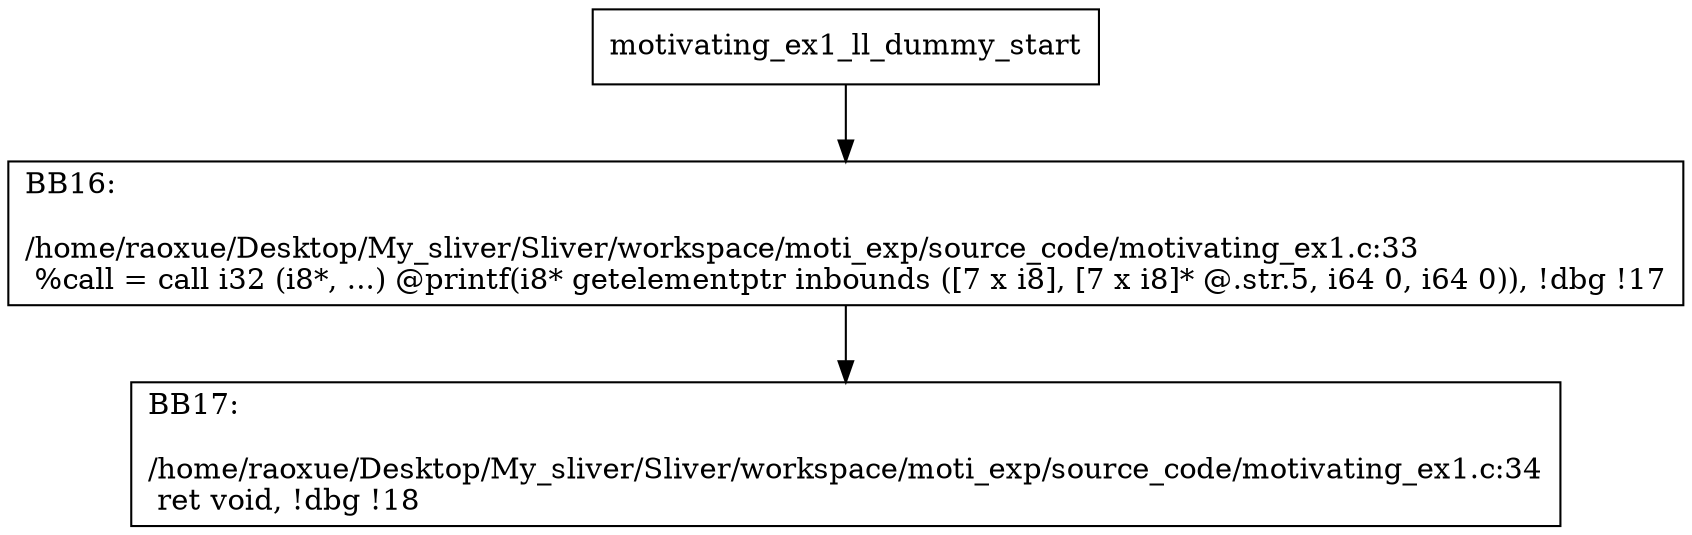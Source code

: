 digraph "CFG for'motivating_ex1_ll_dummy' function" {
	BBmotivating_ex1_ll_dummy_start[shape=record,label="{motivating_ex1_ll_dummy_start}"];
	BBmotivating_ex1_ll_dummy_start-> motivating_ex1_ll_dummyBB16;
	motivating_ex1_ll_dummyBB16 [shape=record, label="{BB16:\l\l/home/raoxue/Desktop/My_sliver/Sliver/workspace/moti_exp/source_code/motivating_ex1.c:33\l
  %call = call i32 (i8*, ...) @printf(i8* getelementptr inbounds ([7 x i8], [7 x i8]* @.str.5, i64 0, i64 0)), !dbg !17\l
}"];
	motivating_ex1_ll_dummyBB16-> motivating_ex1_ll_dummyBB17;
	motivating_ex1_ll_dummyBB17 [shape=record, label="{BB17:\l\l/home/raoxue/Desktop/My_sliver/Sliver/workspace/moti_exp/source_code/motivating_ex1.c:34\l
  ret void, !dbg !18\l
}"];
}
